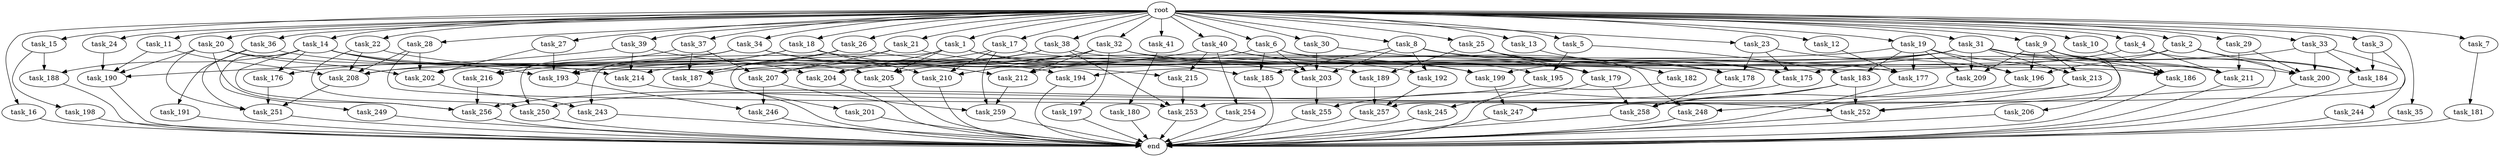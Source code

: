 digraph G {
  task_189 [size="6270652252.160000"];
  task_15 [size="10.240000"];
  task_7 [size="10.240000"];
  task_175 [size="15633680957.440001"];
  task_9 [size="10.240000"];
  task_40 [size="10.240000"];
  task_183 [size="2491081031.680000"];
  task_4 [size="10.240000"];
  task_179 [size="9363028705.280001"];
  task_245 [size="1374389534.720000"];
  task_13 [size="10.240000"];
  task_16 [size="10.240000"];
  task_14 [size="10.240000"];
  task_253 [size="17351667875.840000"];
  task_3 [size="10.240000"];
  task_204 [size="3092376453.120000"];
  task_192 [size="4466765987.840000"];
  task_5 [size="10.240000"];
  task_20 [size="10.240000"];
  task_213 [size="6184752906.240000"];
  task_26 [size="10.240000"];
  task_28 [size="10.240000"];
  task_19 [size="10.240000"];
  task_188 [size="11682311045.120001"];
  task_203 [size="14860586844.160000"];
  task_41 [size="10.240000"];
  task_208 [size="26714696581.119999"];
  task_2 [size="10.240000"];
  task_193 [size="16320875724.800001"];
  task_251 [size="13142599925.760000"];
  task_185 [size="5239860101.120000"];
  task_176 [size="5239860101.120000"];
  task_199 [size="10737418240.000000"];
  task_190 [size="13228499271.680000"];
  task_201 [size="1374389534.720000"];
  task_36 [size="10.240000"];
  task_31 [size="10.240000"];
  task_209 [size="6184752906.240000"];
  task_191 [size="5497558138.880000"];
  task_23 [size="10.240000"];
  task_194 [size="10995116277.760000"];
  task_257 [size="10307921510.400000"];
  task_215 [size="5239860101.120000"];
  task_29 [size="10.240000"];
  task_1 [size="10.240000"];
  task_30 [size="10.240000"];
  task_205 [size="11081015623.680000"];
  task_197 [size="1374389534.720000"];
  task_195 [size="2920577761.280000"];
  task_246 [size="5239860101.120000"];
  task_180 [size="5497558138.880000"];
  task_198 [size="8589934592.000000"];
  task_210 [size="7645041786.880000"];
  task_184 [size="22677427322.880001"];
  task_244 [size="5497558138.880000"];
  task_24 [size="10.240000"];
  task_18 [size="10.240000"];
  task_243 [size="2491081031.680000"];
  task_249 [size="3092376453.120000"];
  task_254 [size="3092376453.120000"];
  task_25 [size="10.240000"];
  task_32 [size="10.240000"];
  task_12 [size="10.240000"];
  task_22 [size="10.240000"];
  task_248 [size="1546188226.560000"];
  task_21 [size="10.240000"];
  task_177 [size="10307921510.400000"];
  task_256 [size="13142599925.760000"];
  task_200 [size="24137716203.520000"];
  task_212 [size="4294967296.000000"];
  task_259 [size="4294967296.000000"];
  task_39 [size="10.240000"];
  task_196 [size="10050223472.639999"];
  task_216 [size="14087492730.880001"];
  task_8 [size="10.240000"];
  task_34 [size="10.240000"];
  root [size="0.000000"];
  task_17 [size="10.240000"];
  task_214 [size="11424613007.360001"];
  end [size="0.000000"];
  task_202 [size="25254407700.480000"];
  task_10 [size="10.240000"];
  task_207 [size="19069654794.240002"];
  task_27 [size="10.240000"];
  task_182 [size="3865470566.400000"];
  task_6 [size="10.240000"];
  task_37 [size="10.240000"];
  task_35 [size="10.240000"];
  task_33 [size="10.240000"];
  task_178 [size="7387343749.120000"];
  task_38 [size="10.240000"];
  task_181 [size="5497558138.880000"];
  task_186 [size="15204184227.840000"];
  task_255 [size="5583457484.800000"];
  task_247 [size="1116691496.960000"];
  task_206 [size="5497558138.880000"];
  task_187 [size="20272245637.119999"];
  task_211 [size="12025908428.800001"];
  task_11 [size="10.240000"];
  task_258 [size="7301444403.200000"];
  task_250 [size="7129645711.360001"];
  task_252 [size="8418135900.160000"];

  task_189 -> task_257 [size="134217728.000000"];
  task_15 -> task_198 [size="838860800.000000"];
  task_15 -> task_188 [size="838860800.000000"];
  task_7 -> task_181 [size="536870912.000000"];
  task_175 -> task_256 [size="411041792.000000"];
  task_9 -> task_209 [size="33554432.000000"];
  task_9 -> task_186 [size="33554432.000000"];
  task_9 -> task_196 [size="33554432.000000"];
  task_9 -> task_211 [size="33554432.000000"];
  task_9 -> task_213 [size="33554432.000000"];
  task_9 -> task_257 [size="33554432.000000"];
  task_40 -> task_179 [size="301989888.000000"];
  task_40 -> task_199 [size="301989888.000000"];
  task_40 -> task_215 [size="301989888.000000"];
  task_40 -> task_254 [size="301989888.000000"];
  task_40 -> task_187 [size="301989888.000000"];
  task_183 -> task_252 [size="134217728.000000"];
  task_183 -> task_258 [size="134217728.000000"];
  task_183 -> task_255 [size="134217728.000000"];
  task_4 -> task_211 [size="536870912.000000"];
  task_4 -> task_252 [size="536870912.000000"];
  task_4 -> task_205 [size="536870912.000000"];
  task_179 -> task_258 [size="134217728.000000"];
  task_179 -> task_245 [size="134217728.000000"];
  task_245 -> end [size="1.000000"];
  task_13 -> task_178 [size="209715200.000000"];
  task_16 -> end [size="1.000000"];
  task_14 -> task_178 [size="301989888.000000"];
  task_14 -> task_188 [size="301989888.000000"];
  task_14 -> task_249 [size="301989888.000000"];
  task_14 -> task_214 [size="301989888.000000"];
  task_14 -> task_176 [size="301989888.000000"];
  task_14 -> task_256 [size="301989888.000000"];
  task_14 -> task_193 [size="301989888.000000"];
  task_253 -> end [size="1.000000"];
  task_3 -> task_253 [size="301989888.000000"];
  task_3 -> task_184 [size="301989888.000000"];
  task_204 -> end [size="1.000000"];
  task_192 -> task_257 [size="838860800.000000"];
  task_5 -> task_183 [size="209715200.000000"];
  task_5 -> task_195 [size="209715200.000000"];
  task_20 -> task_202 [size="536870912.000000"];
  task_20 -> task_190 [size="536870912.000000"];
  task_20 -> task_256 [size="536870912.000000"];
  task_20 -> task_194 [size="536870912.000000"];
  task_20 -> task_251 [size="536870912.000000"];
  task_213 -> task_252 [size="75497472.000000"];
  task_213 -> task_248 [size="75497472.000000"];
  task_26 -> task_208 [size="838860800.000000"];
  task_26 -> task_175 [size="838860800.000000"];
  task_26 -> task_187 [size="838860800.000000"];
  task_28 -> task_202 [size="411041792.000000"];
  task_28 -> task_253 [size="411041792.000000"];
  task_28 -> task_208 [size="411041792.000000"];
  task_19 -> task_209 [size="33554432.000000"];
  task_19 -> task_196 [size="33554432.000000"];
  task_19 -> task_183 [size="33554432.000000"];
  task_19 -> task_204 [size="33554432.000000"];
  task_19 -> task_177 [size="33554432.000000"];
  task_19 -> task_213 [size="33554432.000000"];
  task_188 -> end [size="1.000000"];
  task_203 -> task_255 [size="411041792.000000"];
  task_41 -> task_180 [size="536870912.000000"];
  task_208 -> task_251 [size="75497472.000000"];
  task_2 -> task_202 [size="838860800.000000"];
  task_2 -> task_196 [size="838860800.000000"];
  task_2 -> task_200 [size="838860800.000000"];
  task_2 -> task_184 [size="838860800.000000"];
  task_193 -> task_246 [size="301989888.000000"];
  task_251 -> end [size="1.000000"];
  task_185 -> end [size="1.000000"];
  task_176 -> task_251 [size="134217728.000000"];
  task_199 -> task_247 [size="33554432.000000"];
  task_190 -> end [size="1.000000"];
  task_201 -> end [size="1.000000"];
  task_36 -> task_203 [size="536870912.000000"];
  task_36 -> task_191 [size="536870912.000000"];
  task_36 -> task_251 [size="536870912.000000"];
  task_31 -> task_209 [size="536870912.000000"];
  task_31 -> task_186 [size="536870912.000000"];
  task_31 -> task_206 [size="536870912.000000"];
  task_31 -> task_199 [size="536870912.000000"];
  task_31 -> task_208 [size="536870912.000000"];
  task_31 -> task_184 [size="536870912.000000"];
  task_31 -> task_194 [size="536870912.000000"];
  task_31 -> task_213 [size="536870912.000000"];
  task_209 -> task_247 [size="75497472.000000"];
  task_191 -> end [size="1.000000"];
  task_23 -> task_178 [size="75497472.000000"];
  task_23 -> task_196 [size="75497472.000000"];
  task_23 -> task_175 [size="75497472.000000"];
  task_194 -> end [size="1.000000"];
  task_257 -> end [size="1.000000"];
  task_215 -> task_253 [size="301989888.000000"];
  task_29 -> task_211 [size="301989888.000000"];
  task_29 -> task_200 [size="301989888.000000"];
  task_1 -> task_178 [size="134217728.000000"];
  task_1 -> task_201 [size="134217728.000000"];
  task_1 -> task_204 [size="134217728.000000"];
  task_1 -> task_185 [size="134217728.000000"];
  task_1 -> task_205 [size="134217728.000000"];
  task_30 -> task_203 [size="536870912.000000"];
  task_30 -> task_179 [size="536870912.000000"];
  task_205 -> end [size="1.000000"];
  task_197 -> end [size="1.000000"];
  task_195 -> task_250 [size="75497472.000000"];
  task_246 -> end [size="1.000000"];
  task_180 -> end [size="1.000000"];
  task_198 -> end [size="1.000000"];
  task_210 -> end [size="1.000000"];
  task_184 -> end [size="1.000000"];
  task_244 -> end [size="1.000000"];
  task_24 -> task_190 [size="209715200.000000"];
  task_18 -> task_189 [size="536870912.000000"];
  task_18 -> task_216 [size="536870912.000000"];
  task_18 -> task_193 [size="536870912.000000"];
  task_18 -> task_210 [size="536870912.000000"];
  task_243 -> end [size="1.000000"];
  task_249 -> end [size="1.000000"];
  task_254 -> end [size="1.000000"];
  task_25 -> task_179 [size="75497472.000000"];
  task_25 -> task_182 [size="75497472.000000"];
  task_25 -> task_175 [size="75497472.000000"];
  task_25 -> task_189 [size="75497472.000000"];
  task_32 -> task_197 [size="134217728.000000"];
  task_32 -> task_192 [size="134217728.000000"];
  task_32 -> task_210 [size="134217728.000000"];
  task_32 -> task_212 [size="134217728.000000"];
  task_32 -> task_177 [size="134217728.000000"];
  task_32 -> task_207 [size="134217728.000000"];
  task_12 -> task_177 [size="838860800.000000"];
  task_22 -> task_250 [size="411041792.000000"];
  task_22 -> task_208 [size="411041792.000000"];
  task_22 -> task_205 [size="411041792.000000"];
  task_248 -> end [size="1.000000"];
  task_21 -> task_243 [size="209715200.000000"];
  task_21 -> task_199 [size="209715200.000000"];
  task_21 -> task_207 [size="209715200.000000"];
  task_177 -> end [size="1.000000"];
  task_256 -> end [size="1.000000"];
  task_200 -> end [size="1.000000"];
  task_212 -> task_259 [size="134217728.000000"];
  task_259 -> end [size="1.000000"];
  task_39 -> task_204 [size="134217728.000000"];
  task_39 -> task_190 [size="134217728.000000"];
  task_39 -> task_214 [size="134217728.000000"];
  task_196 -> task_258 [size="33554432.000000"];
  task_216 -> task_256 [size="33554432.000000"];
  task_8 -> task_203 [size="301989888.000000"];
  task_8 -> task_211 [size="301989888.000000"];
  task_8 -> task_192 [size="301989888.000000"];
  task_8 -> task_182 [size="301989888.000000"];
  task_8 -> task_185 [size="301989888.000000"];
  task_34 -> task_250 [size="209715200.000000"];
  task_34 -> task_176 [size="209715200.000000"];
  task_34 -> task_215 [size="209715200.000000"];
  task_34 -> task_212 [size="209715200.000000"];
  root -> task_39 [size="1.000000"];
  root -> task_26 [size="1.000000"];
  root -> task_8 [size="1.000000"];
  root -> task_34 [size="1.000000"];
  root -> task_28 [size="1.000000"];
  root -> task_15 [size="1.000000"];
  root -> task_2 [size="1.000000"];
  root -> task_17 [size="1.000000"];
  root -> task_9 [size="1.000000"];
  root -> task_6 [size="1.000000"];
  root -> task_40 [size="1.000000"];
  root -> task_10 [size="1.000000"];
  root -> task_27 [size="1.000000"];
  root -> task_7 [size="1.000000"];
  root -> task_4 [size="1.000000"];
  root -> task_24 [size="1.000000"];
  root -> task_25 [size="1.000000"];
  root -> task_18 [size="1.000000"];
  root -> task_33 [size="1.000000"];
  root -> task_35 [size="1.000000"];
  root -> task_13 [size="1.000000"];
  root -> task_31 [size="1.000000"];
  root -> task_14 [size="1.000000"];
  root -> task_1 [size="1.000000"];
  root -> task_23 [size="1.000000"];
  root -> task_11 [size="1.000000"];
  root -> task_3 [size="1.000000"];
  root -> task_37 [size="1.000000"];
  root -> task_20 [size="1.000000"];
  root -> task_29 [size="1.000000"];
  root -> task_32 [size="1.000000"];
  root -> task_5 [size="1.000000"];
  root -> task_12 [size="1.000000"];
  root -> task_38 [size="1.000000"];
  root -> task_22 [size="1.000000"];
  root -> task_19 [size="1.000000"];
  root -> task_41 [size="1.000000"];
  root -> task_36 [size="1.000000"];
  root -> task_21 [size="1.000000"];
  root -> task_16 [size="1.000000"];
  root -> task_30 [size="1.000000"];
  task_17 -> task_186 [size="75497472.000000"];
  task_17 -> task_193 [size="75497472.000000"];
  task_17 -> task_210 [size="75497472.000000"];
  task_17 -> task_259 [size="75497472.000000"];
  task_214 -> task_252 [size="75497472.000000"];
  task_202 -> task_243 [size="33554432.000000"];
  task_10 -> task_186 [size="838860800.000000"];
  task_207 -> task_246 [size="209715200.000000"];
  task_207 -> task_259 [size="209715200.000000"];
  task_27 -> task_202 [size="679477248.000000"];
  task_27 -> task_193 [size="679477248.000000"];
  task_182 -> end [size="1.000000"];
  task_6 -> task_203 [size="75497472.000000"];
  task_6 -> task_185 [size="75497472.000000"];
  task_6 -> task_195 [size="75497472.000000"];
  task_6 -> task_248 [size="75497472.000000"];
  task_6 -> task_212 [size="75497472.000000"];
  task_37 -> task_207 [size="838860800.000000"];
  task_37 -> task_216 [size="838860800.000000"];
  task_37 -> task_187 [size="838860800.000000"];
  task_35 -> end [size="1.000000"];
  task_33 -> task_244 [size="536870912.000000"];
  task_33 -> task_175 [size="536870912.000000"];
  task_33 -> task_200 [size="536870912.000000"];
  task_33 -> task_184 [size="536870912.000000"];
  task_178 -> task_258 [size="411041792.000000"];
  task_38 -> task_253 [size="679477248.000000"];
  task_38 -> task_207 [size="679477248.000000"];
  task_38 -> task_214 [size="679477248.000000"];
  task_38 -> task_200 [size="679477248.000000"];
  task_181 -> end [size="1.000000"];
  task_186 -> end [size="1.000000"];
  task_255 -> end [size="1.000000"];
  task_247 -> end [size="1.000000"];
  task_206 -> end [size="1.000000"];
  task_187 -> end [size="1.000000"];
  task_211 -> end [size="1.000000"];
  task_11 -> task_190 [size="411041792.000000"];
  task_11 -> task_208 [size="411041792.000000"];
  task_258 -> end [size="1.000000"];
  task_250 -> end [size="1.000000"];
  task_252 -> end [size="1.000000"];
}
